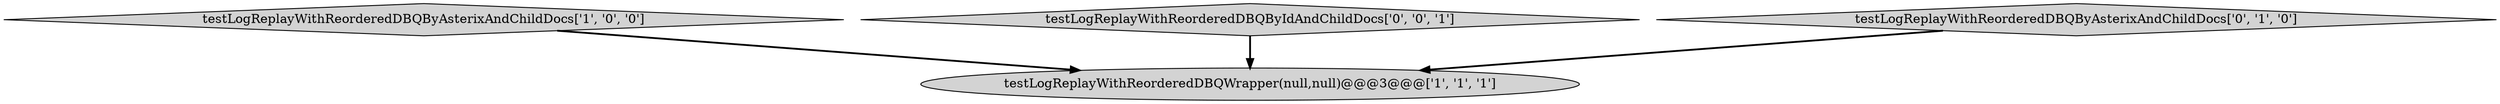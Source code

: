 digraph {
1 [style = filled, label = "testLogReplayWithReorderedDBQByAsterixAndChildDocs['1', '0', '0']", fillcolor = lightgray, shape = diamond image = "AAA0AAABBB1BBB"];
3 [style = filled, label = "testLogReplayWithReorderedDBQByIdAndChildDocs['0', '0', '1']", fillcolor = lightgray, shape = diamond image = "AAA0AAABBB3BBB"];
2 [style = filled, label = "testLogReplayWithReorderedDBQByAsterixAndChildDocs['0', '1', '0']", fillcolor = lightgray, shape = diamond image = "AAA0AAABBB2BBB"];
0 [style = filled, label = "testLogReplayWithReorderedDBQWrapper(null,null)@@@3@@@['1', '1', '1']", fillcolor = lightgray, shape = ellipse image = "AAA0AAABBB1BBB"];
2->0 [style = bold, label=""];
3->0 [style = bold, label=""];
1->0 [style = bold, label=""];
}
